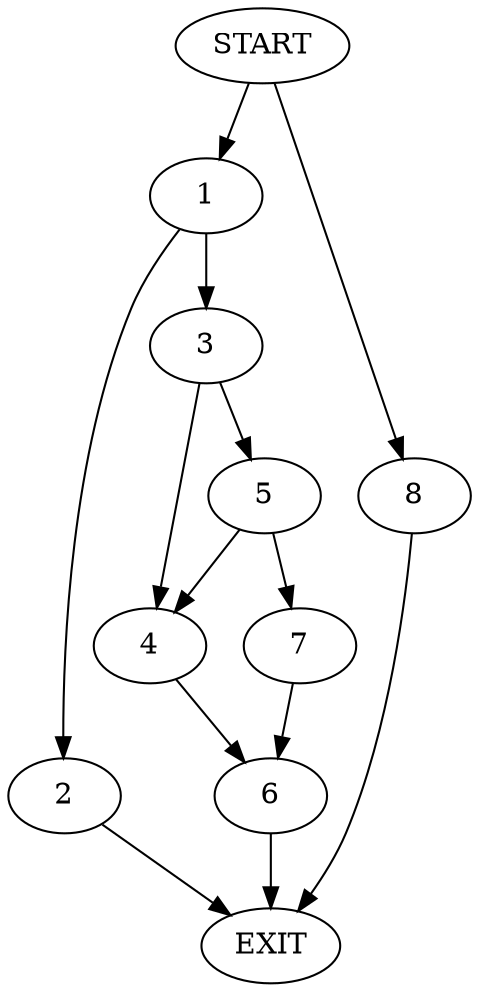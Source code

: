 digraph {
0 [label="START"]
9 [label="EXIT"]
0 -> 1
1 -> 2
1 -> 3
2 -> 9
3 -> 4
3 -> 5
4 -> 6
5 -> 7
5 -> 4
7 -> 6
6 -> 9
0 -> 8
8 -> 9
}
